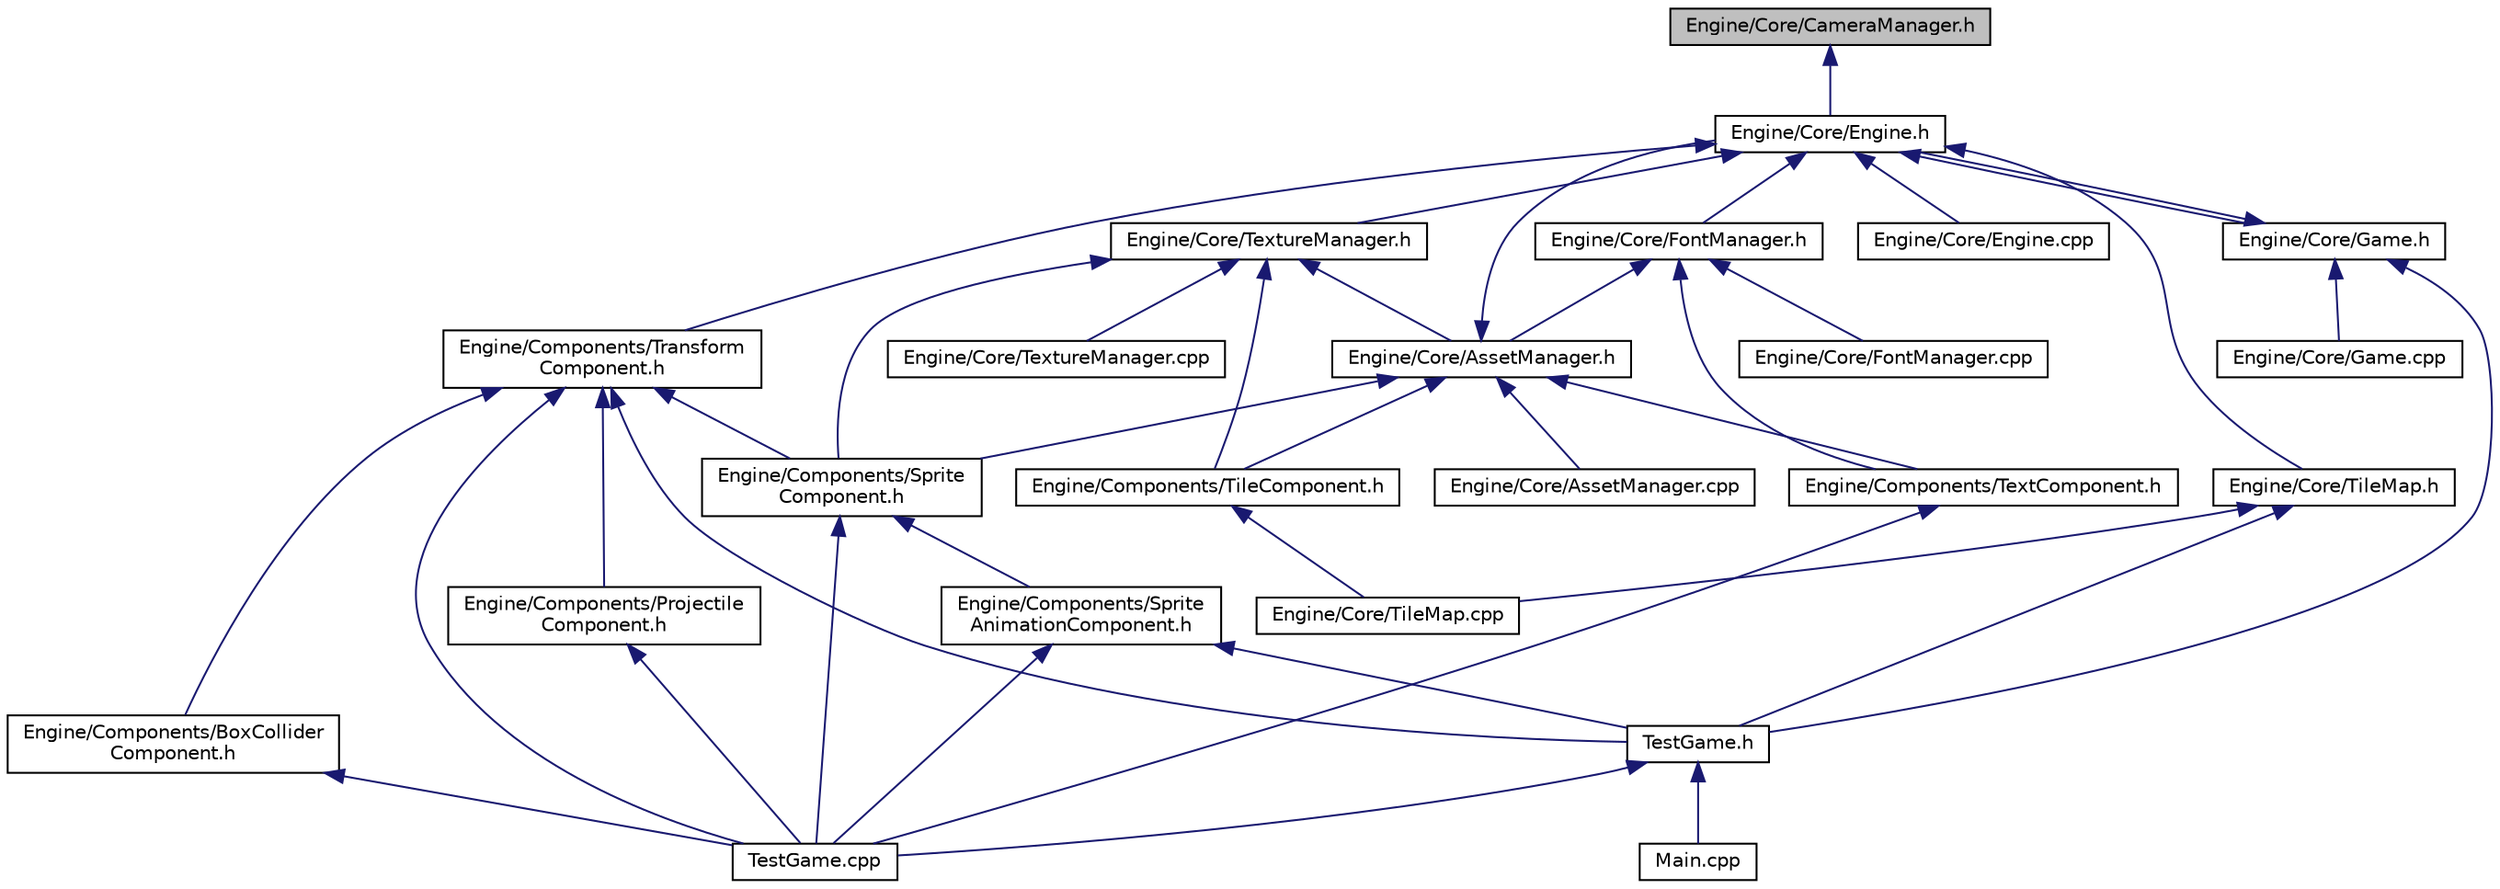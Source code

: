 digraph "Engine/Core/CameraManager.h"
{
  edge [fontname="Helvetica",fontsize="10",labelfontname="Helvetica",labelfontsize="10"];
  node [fontname="Helvetica",fontsize="10",shape=record];
  Node1 [label="Engine/Core/CameraManager.h",height=0.2,width=0.4,color="black", fillcolor="grey75", style="filled", fontcolor="black"];
  Node1 -> Node2 [dir="back",color="midnightblue",fontsize="10",style="solid",fontname="Helvetica"];
  Node2 [label="Engine/Core/Engine.h",height=0.2,width=0.4,color="black", fillcolor="white", style="filled",URL="$_engine_8h.html"];
  Node2 -> Node3 [dir="back",color="midnightblue",fontsize="10",style="solid",fontname="Helvetica"];
  Node3 [label="Engine/Components/Transform\lComponent.h",height=0.2,width=0.4,color="black", fillcolor="white", style="filled",URL="$_transform_component_8h.html"];
  Node3 -> Node4 [dir="back",color="midnightblue",fontsize="10",style="solid",fontname="Helvetica"];
  Node4 [label="Engine/Components/BoxCollider\lComponent.h",height=0.2,width=0.4,color="black", fillcolor="white", style="filled",URL="$_box_collider_component_8h.html"];
  Node4 -> Node5 [dir="back",color="midnightblue",fontsize="10",style="solid",fontname="Helvetica"];
  Node5 [label="TestGame.cpp",height=0.2,width=0.4,color="black", fillcolor="white", style="filled",URL="$_test_game_8cpp.html"];
  Node3 -> Node6 [dir="back",color="midnightblue",fontsize="10",style="solid",fontname="Helvetica"];
  Node6 [label="Engine/Components/Projectile\lComponent.h",height=0.2,width=0.4,color="black", fillcolor="white", style="filled",URL="$_projectile_component_8h.html"];
  Node6 -> Node5 [dir="back",color="midnightblue",fontsize="10",style="solid",fontname="Helvetica"];
  Node3 -> Node7 [dir="back",color="midnightblue",fontsize="10",style="solid",fontname="Helvetica"];
  Node7 [label="Engine/Components/Sprite\lComponent.h",height=0.2,width=0.4,color="black", fillcolor="white", style="filled",URL="$_sprite_component_8h.html"];
  Node7 -> Node8 [dir="back",color="midnightblue",fontsize="10",style="solid",fontname="Helvetica"];
  Node8 [label="Engine/Components/Sprite\lAnimationComponent.h",height=0.2,width=0.4,color="black", fillcolor="white", style="filled",URL="$_sprite_animation_component_8h.html"];
  Node8 -> Node9 [dir="back",color="midnightblue",fontsize="10",style="solid",fontname="Helvetica"];
  Node9 [label="TestGame.h",height=0.2,width=0.4,color="black", fillcolor="white", style="filled",URL="$_test_game_8h.html"];
  Node9 -> Node10 [dir="back",color="midnightblue",fontsize="10",style="solid",fontname="Helvetica"];
  Node10 [label="Main.cpp",height=0.2,width=0.4,color="black", fillcolor="white", style="filled",URL="$_main_8cpp.html"];
  Node9 -> Node5 [dir="back",color="midnightblue",fontsize="10",style="solid",fontname="Helvetica"];
  Node8 -> Node5 [dir="back",color="midnightblue",fontsize="10",style="solid",fontname="Helvetica"];
  Node7 -> Node5 [dir="back",color="midnightblue",fontsize="10",style="solid",fontname="Helvetica"];
  Node3 -> Node9 [dir="back",color="midnightblue",fontsize="10",style="solid",fontname="Helvetica"];
  Node3 -> Node5 [dir="back",color="midnightblue",fontsize="10",style="solid",fontname="Helvetica"];
  Node2 -> Node11 [dir="back",color="midnightblue",fontsize="10",style="solid",fontname="Helvetica"];
  Node11 [label="Engine/Core/TextureManager.h",height=0.2,width=0.4,color="black", fillcolor="white", style="filled",URL="$_texture_manager_8h.html"];
  Node11 -> Node12 [dir="back",color="midnightblue",fontsize="10",style="solid",fontname="Helvetica"];
  Node12 [label="Engine/Core/AssetManager.h",height=0.2,width=0.4,color="black", fillcolor="white", style="filled",URL="$_asset_manager_8h.html"];
  Node12 -> Node2 [dir="back",color="midnightblue",fontsize="10",style="solid",fontname="Helvetica"];
  Node12 -> Node7 [dir="back",color="midnightblue",fontsize="10",style="solid",fontname="Helvetica"];
  Node12 -> Node13 [dir="back",color="midnightblue",fontsize="10",style="solid",fontname="Helvetica"];
  Node13 [label="Engine/Components/TextComponent.h",height=0.2,width=0.4,color="black", fillcolor="white", style="filled",URL="$_text_component_8h.html"];
  Node13 -> Node5 [dir="back",color="midnightblue",fontsize="10",style="solid",fontname="Helvetica"];
  Node12 -> Node14 [dir="back",color="midnightblue",fontsize="10",style="solid",fontname="Helvetica"];
  Node14 [label="Engine/Components/TileComponent.h",height=0.2,width=0.4,color="black", fillcolor="white", style="filled",URL="$_tile_component_8h.html"];
  Node14 -> Node15 [dir="back",color="midnightblue",fontsize="10",style="solid",fontname="Helvetica"];
  Node15 [label="Engine/Core/TileMap.cpp",height=0.2,width=0.4,color="black", fillcolor="white", style="filled",URL="$_tile_map_8cpp.html"];
  Node12 -> Node16 [dir="back",color="midnightblue",fontsize="10",style="solid",fontname="Helvetica"];
  Node16 [label="Engine/Core/AssetManager.cpp",height=0.2,width=0.4,color="black", fillcolor="white", style="filled",URL="$_asset_manager_8cpp.html"];
  Node11 -> Node7 [dir="back",color="midnightblue",fontsize="10",style="solid",fontname="Helvetica"];
  Node11 -> Node14 [dir="back",color="midnightblue",fontsize="10",style="solid",fontname="Helvetica"];
  Node11 -> Node17 [dir="back",color="midnightblue",fontsize="10",style="solid",fontname="Helvetica"];
  Node17 [label="Engine/Core/TextureManager.cpp",height=0.2,width=0.4,color="black", fillcolor="white", style="filled",URL="$_texture_manager_8cpp.html"];
  Node2 -> Node18 [dir="back",color="midnightblue",fontsize="10",style="solid",fontname="Helvetica"];
  Node18 [label="Engine/Core/FontManager.h",height=0.2,width=0.4,color="black", fillcolor="white", style="filled",URL="$_font_manager_8h.html"];
  Node18 -> Node12 [dir="back",color="midnightblue",fontsize="10",style="solid",fontname="Helvetica"];
  Node18 -> Node13 [dir="back",color="midnightblue",fontsize="10",style="solid",fontname="Helvetica"];
  Node18 -> Node19 [dir="back",color="midnightblue",fontsize="10",style="solid",fontname="Helvetica"];
  Node19 [label="Engine/Core/FontManager.cpp",height=0.2,width=0.4,color="black", fillcolor="white", style="filled",URL="$_font_manager_8cpp.html"];
  Node2 -> Node20 [dir="back",color="midnightblue",fontsize="10",style="solid",fontname="Helvetica"];
  Node20 [label="Engine/Core/Game.h",height=0.2,width=0.4,color="black", fillcolor="white", style="filled",URL="$_game_8h.html"];
  Node20 -> Node2 [dir="back",color="midnightblue",fontsize="10",style="solid",fontname="Helvetica"];
  Node20 -> Node21 [dir="back",color="midnightblue",fontsize="10",style="solid",fontname="Helvetica"];
  Node21 [label="Engine/Core/Game.cpp",height=0.2,width=0.4,color="black", fillcolor="white", style="filled",URL="$_game_8cpp.html"];
  Node20 -> Node9 [dir="back",color="midnightblue",fontsize="10",style="solid",fontname="Helvetica"];
  Node2 -> Node22 [dir="back",color="midnightblue",fontsize="10",style="solid",fontname="Helvetica"];
  Node22 [label="Engine/Core/Engine.cpp",height=0.2,width=0.4,color="black", fillcolor="white", style="filled",URL="$_engine_8cpp.html"];
  Node2 -> Node23 [dir="back",color="midnightblue",fontsize="10",style="solid",fontname="Helvetica"];
  Node23 [label="Engine/Core/TileMap.h",height=0.2,width=0.4,color="black", fillcolor="white", style="filled",URL="$_tile_map_8h.html"];
  Node23 -> Node15 [dir="back",color="midnightblue",fontsize="10",style="solid",fontname="Helvetica"];
  Node23 -> Node9 [dir="back",color="midnightblue",fontsize="10",style="solid",fontname="Helvetica"];
}
